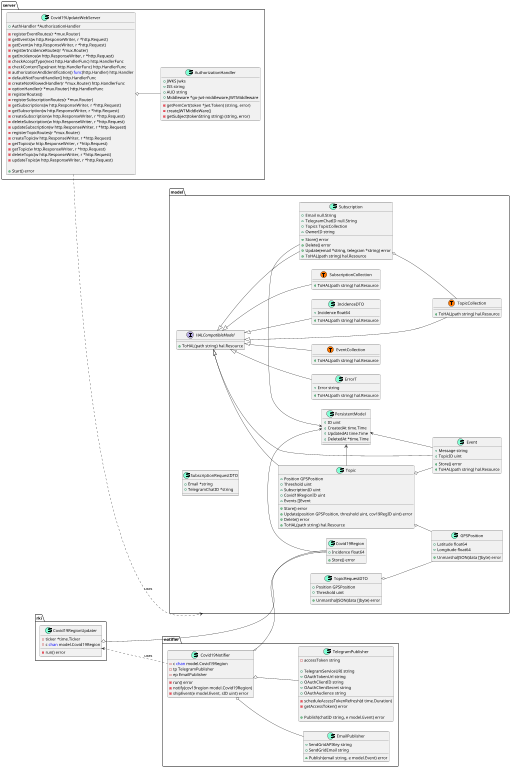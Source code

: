 @startuml
scale 1024 width
    scale 768 height
    left to right direction
namespace model {
    class Covid19Region << (S,Aquamarine) >> {
        + Incidence float64

        + Store() error

    }
    class ErrorT << (S,Aquamarine) >> {
        + Error string

        + ToHAL(path string) hal.Resource

    }
    class Event << (S,Aquamarine) >> {
        + Message string
        + TopicID uint

        + Store() error
        + ToHAL(path string) hal.Resource

    }
    class EventCollection << (S,Aquamarine) >> {
        + ToHAL(path string) hal.Resource

    }
    class GPSPosition << (S,Aquamarine) >> {
        + Latitude float64
        + Longitude float64

        + UnmarshalJSON(data []byte) error

    }
    interface HALCompatibleModel  {
        + ToHAL(path string) hal.Resource

    }
    class IncidenceDTO << (S,Aquamarine) >> {
        + Incidence float64

        + ToHAL(path string) hal.Resource

    }
    class PersistentModel << (S,Aquamarine) >> {
        + ID uint
        + CreatedAt time.Time
        + UpdatedAt time.Time
        + DeletedAt *time.Time

    }
    class Subscription << (S,Aquamarine) >> {
        + Email null.String
        + TelegramChatID null.String
        + Topics TopicCollection
        + OwnerID string

        + Store() error
        + Delete() error
        + Update(email *string, telegram *string) error
        + ToHAL(path string) hal.Resource

    }
    class SubscriptionCollection << (S,Aquamarine) >> {
        + ToHAL(path string) hal.Resource

    }
    class SubscriptionRequestDTO << (S,Aquamarine) >> {
        + Email *string
        + TelegramChatID *string

    }
    class Topic << (S,Aquamarine) >> {
        + Position GPSPosition
        + Threshold uint
        + SubscriptionID uint
        + Covid19RegionID uint
        + Events []Event

        + Store() error
        + Update(position GPSPosition, threshold uint, cov19RegID uint) error
        + Delete() error
        + ToHAL(path string) hal.Resource

    }
    class TopicCollection << (S,Aquamarine) >> {
        + ToHAL(path string) hal.Resource

    }
    class TopicRequestDTO << (S,Aquamarine) >> {
        + Position GPSPosition
        + Threshold uint

        + UnmarshalJSON(data []byte) error

    }
    class model.EventCollection << (T, #FF7700) >>  {
    }
    class model.SubscriptionCollection << (T, #FF7700) >>  {
    }
    class model.TopicCollection << (T, #FF7700) >>  {
    }
}
"model.PersistentModel" <- "model.Covid19Region"
"model.PersistentModel" <- "model.Event"
"model.PersistentModel" <- "model.Subscription"
"model.PersistentModel" <- "model.Topic"

"model.HALCompatibleModel" <|-- "model.ErrorT"
"model.HALCompatibleModel" <|-- "model.Event"
"model.HALCompatibleModel" <|-- "model.EventCollection"
"model.HALCompatibleModel" <|-- "model.IncidenceDTO"
"model.HALCompatibleModel" <|-- "model.Subscription"
"model.HALCompatibleModel" <|-- "model.SubscriptionCollection"
"model.HALCompatibleModel" <|-- "model.Topic"
"model.HALCompatibleModel" <|-- "model.TopicCollection"

"model.Subscription" o-- "model.TopicCollection"
"model.Topic" o-- "model.Event"
"model.Topic" o-- "model.GPSPosition"
"model.TopicRequestDTO" o-- "model.GPSPosition"

namespace notifier {
    class Covid19Notifier << (S,Aquamarine) >> {
        - c <font color=blue>chan</font> model.Covid19Region
        - tp TelegramPublisher
        - ep EmailPublisher

        - run() error
        - notify(cov19region model.Covid19Region) 
        - shipEvent(e model.Event, sID uint) error

    }
    class EmailPublisher << (S,Aquamarine) >> {
        + SendGridAPIKey string
        + SendGridEmail string

        + Publish(email string, e model.Event) error

    }
    class TelegramPublisher << (S,Aquamarine) >> {
        - accessToken string

        + TelegramServiceURI string
        + OAuthTokenUrl string
        + OAuthClientID string
        + OAuthClientSecret string
        + OAuthAudience string

        - scheduleAccessTokenRefresh(d time.Duration) 
        - getAccessToken() error

        + Publish(chatID string, e model.Event) error

    }
}


"notifier.Covid19Notifier" o-- "model.Covid19Region"
"notifier.Covid19Notifier" o-- "notifier.EmailPublisher"
"notifier.Covid19Notifier" o-- "notifier.TelegramPublisher"

namespace rki {
    class Covid19RegionUpdater << (S,Aquamarine) >> {
        - ticker *time.Ticker
        - c <font color=blue>chan</font> model.Covid19Region

        - run() error

    }
}


"rki.Covid19RegionUpdater" o-- "model.Covid19Region"

namespace server {
    class AuthorizationHandler << (S,Aquamarine) >> {
        + JWKS Jwks
        + ISS string
        + AUD string
        + Middleware *go-jwt-middleware.JWTMiddleware

        - getPemCert(token *jwt.Token) (string, error)
        - createJWTMiddleWare() 
        - getSubject(tokenString string) (string, error)

    }
    class Covid19UpdateWebServer << (S,Aquamarine) >> {
        + AuthHandler *AuthorizationHandler

        - registerEventRoutes(r *mux.Router) 
        - getEvents(w http.ResponseWriter, r *http.Request) 
        - getEvent(w http.ResponseWriter, r *http.Request) 
        - registerIncidenceRoutes(r *mux.Router) 
        - getIncidence(w http.ResponseWriter, r *http.Request) 
        - checkAcceptType(next http.HandlerFunc) http.HandlerFunc
        - checkContentType(next http.HandlerFunc) http.HandlerFunc
        - authorizationAndIdentification() <font color=blue>func</font>(http.Handler) http.Handler
        - defaultNotFoundHandler() http.HandlerFunc
        - createNotAllowedHandler(r *mux.Router) http.HandlerFunc
        - optionHandler(r *mux.Router) http.HandlerFunc
        - registerRoutes() 
        - registerSubscriptionRoutes(r *mux.Router) 
        - getSubscriptions(w http.ResponseWriter, r *http.Request) 
        - getSubscription(w http.ResponseWriter, r *http.Request) 
        - createSubscription(w http.ResponseWriter, r *http.Request) 
        - deleteSubscription(w http.ResponseWriter, r *http.Request) 
        - updateSubscription(w http.ResponseWriter, r *http.Request) 
        - registerTopicRoutes(r *mux.Router) 
        - createTopic(w http.ResponseWriter, r *http.Request) 
        - getTopics(w http.ResponseWriter, r *http.Request) 
        - getTopic(w http.ResponseWriter, r *http.Request) 
        - deleteTopic(w http.ResponseWriter, r *http.Request) 
        - updateTopic(w http.ResponseWriter, r *http.Request) 

        + Start() error

    }
}

"server.Covid19UpdateWebServer" o-- "server.AuthorizationHandler"
"server.Covid19UpdateWebServer" ..> "model": uses

"rki.Covid19RegionUpdater" <.. "notifier.Covid19Notifier": uses
@enduml
